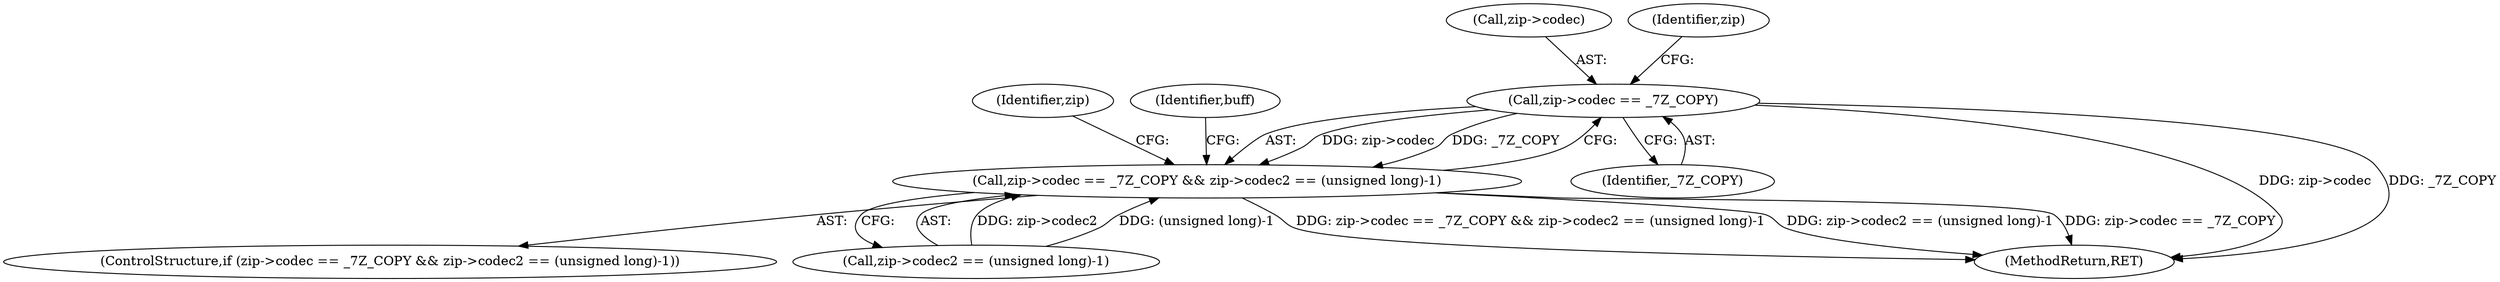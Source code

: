 digraph "0_libarchive_65a23f5dbee4497064e9bb467f81138a62b0dae1@pointer" {
"1000124" [label="(Call,zip->codec == _7Z_COPY)"];
"1000123" [label="(Call,zip->codec == _7Z_COPY && zip->codec2 == (unsigned long)-1)"];
"1000195" [label="(Identifier,zip)"];
"1000125" [label="(Call,zip->codec)"];
"1000124" [label="(Call,zip->codec == _7Z_COPY)"];
"1000122" [label="(ControlStructure,if (zip->codec == _7Z_COPY && zip->codec2 == (unsigned long)-1))"];
"1000128" [label="(Identifier,_7Z_COPY)"];
"1000140" [label="(Identifier,buff)"];
"1000131" [label="(Identifier,zip)"];
"1000129" [label="(Call,zip->codec2 == (unsigned long)-1)"];
"1000262" [label="(MethodReturn,RET)"];
"1000123" [label="(Call,zip->codec == _7Z_COPY && zip->codec2 == (unsigned long)-1)"];
"1000124" -> "1000123"  [label="AST: "];
"1000124" -> "1000128"  [label="CFG: "];
"1000125" -> "1000124"  [label="AST: "];
"1000128" -> "1000124"  [label="AST: "];
"1000131" -> "1000124"  [label="CFG: "];
"1000123" -> "1000124"  [label="CFG: "];
"1000124" -> "1000262"  [label="DDG: zip->codec"];
"1000124" -> "1000262"  [label="DDG: _7Z_COPY"];
"1000124" -> "1000123"  [label="DDG: zip->codec"];
"1000124" -> "1000123"  [label="DDG: _7Z_COPY"];
"1000123" -> "1000122"  [label="AST: "];
"1000123" -> "1000129"  [label="CFG: "];
"1000129" -> "1000123"  [label="AST: "];
"1000140" -> "1000123"  [label="CFG: "];
"1000195" -> "1000123"  [label="CFG: "];
"1000123" -> "1000262"  [label="DDG: zip->codec == _7Z_COPY && zip->codec2 == (unsigned long)-1"];
"1000123" -> "1000262"  [label="DDG: zip->codec2 == (unsigned long)-1"];
"1000123" -> "1000262"  [label="DDG: zip->codec == _7Z_COPY"];
"1000129" -> "1000123"  [label="DDG: zip->codec2"];
"1000129" -> "1000123"  [label="DDG: (unsigned long)-1"];
}
